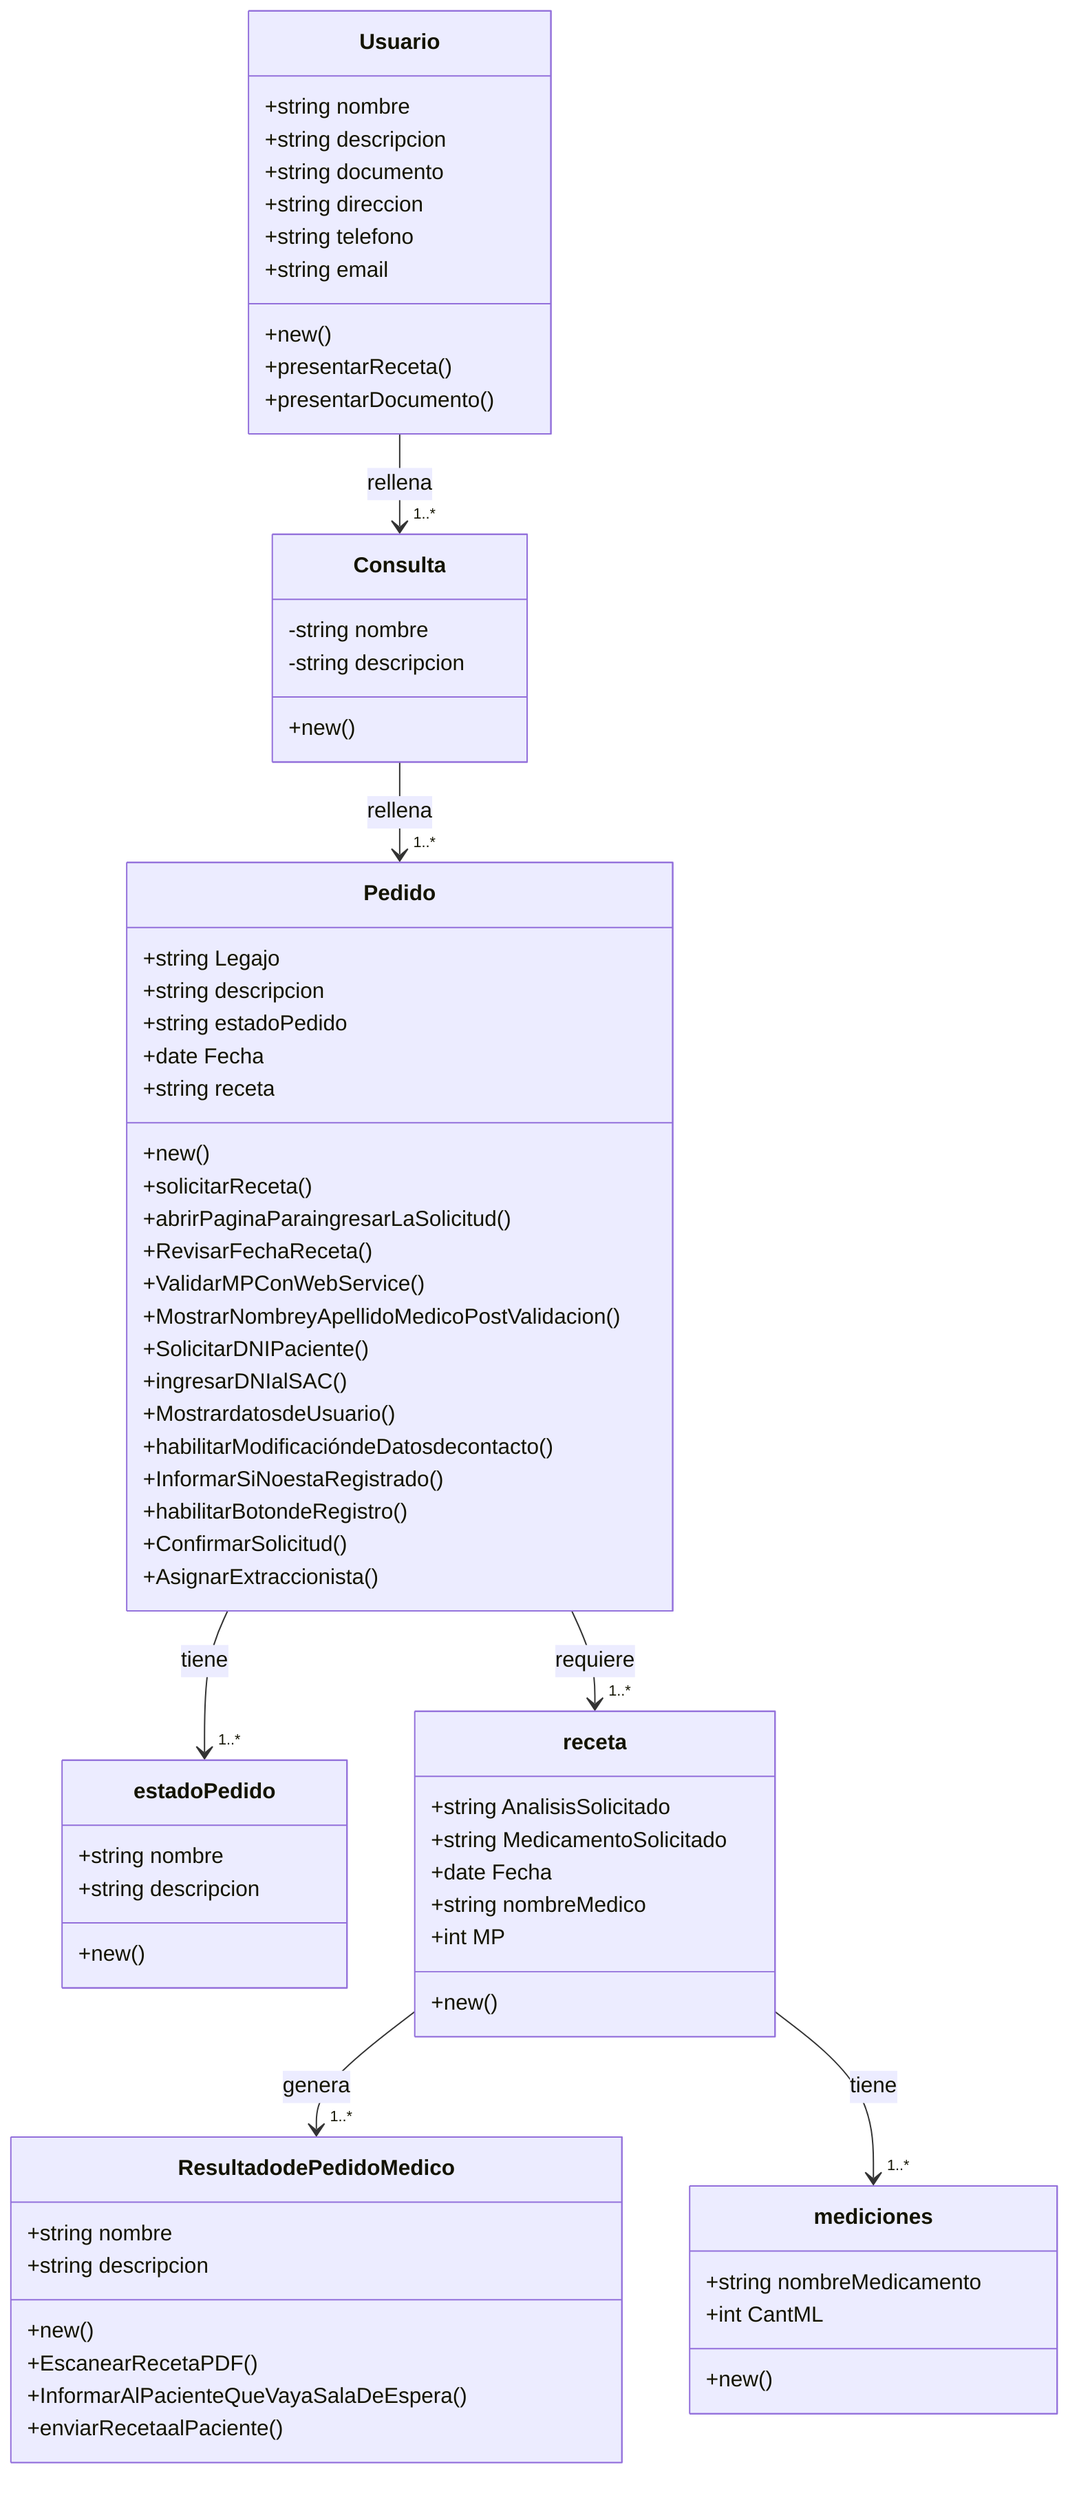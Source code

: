classDiagram
  
  class Consulta{
  -string nombre
  -string descripcion

  +new()
  }


  class Pedido {
    +string Legajo
    +string descripcion
    +string estadoPedido
    +date Fecha
    +string receta
    
    +new()
    +solicitarReceta()
    +abrirPaginaParaingresarLaSolicitud()
    +RevisarFechaReceta()
    +ValidarMPConWebService()
    +MostrarNombreyApellidoMedicoPostValidacion()
    +SolicitarDNIPaciente()
    +ingresarDNIalSAC()
    +MostrardatosdeUsuario()
    +habilitarModificacióndeDatosdecontacto()
    +InformarSiNoestaRegistrado()
    +habilitarBotondeRegistro()
    +ConfirmarSolicitud()
    +AsignarExtraccionista()
    

  }

  class estadoPedido{
  +string nombre
  +string descripcion

  +new()
  }

  class receta{
    +string AnalisisSolicitado
    +string MedicamentoSolicitado
    +date Fecha
    +string nombreMedico
    +int MP

    +new()
  }

  class mediciones{
    +string nombreMedicamento
    +int CantML

    +new()
  }

  class Usuario{
    +string nombre
    +string descripcion
    +string documento
    +string direccion
    +string telefono
    +string email

    +new()
    +presentarReceta()
    +presentarDocumento()
  }


  class ResultadodePedidoMedico {
    +string nombre
    +string descripcion

    +new()
    +EscanearRecetaPDF()
    +InformarAlPacienteQueVayaSalaDeEspera()
    +enviarRecetaalPaciente()
  }


  receta  --> "1..*" ResultadodePedidoMedico : genera
  Usuario  --> "1..*" Consulta : rellena
  Consulta  --> "1..*" Pedido : rellena
  Pedido  --> "1..*" estadoPedido : tiene
  Pedido  --> "1..*" receta : requiere
  receta  --> "1..*" mediciones : tiene